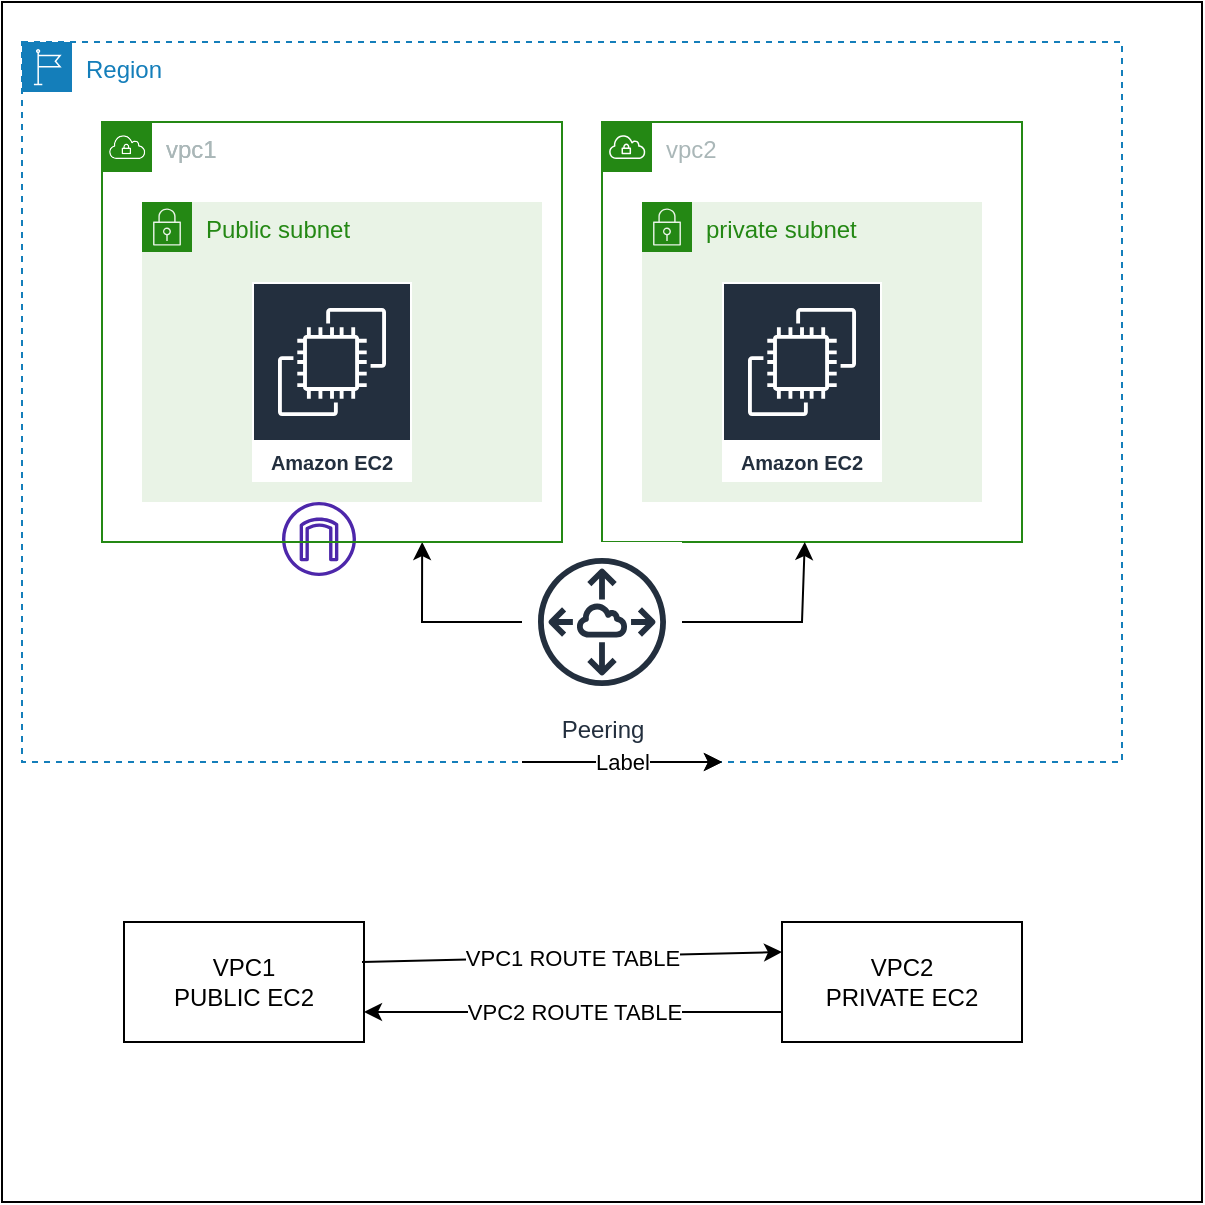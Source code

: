 <mxfile version="20.3.3" type="github">
  <diagram id="CVww0ftJoKCctODffBGG" name="Page-1">
    <mxGraphModel dx="1102" dy="525" grid="1" gridSize="10" guides="1" tooltips="1" connect="1" arrows="1" fold="1" page="1" pageScale="1" pageWidth="850" pageHeight="1100" math="0" shadow="0">
      <root>
        <mxCell id="0" />
        <mxCell id="1" parent="0" />
        <mxCell id="0uQS8K5Ed1sqA80ha8CV-1" value="" style="whiteSpace=wrap;html=1;aspect=fixed;" vertex="1" parent="1">
          <mxGeometry x="110" y="70" width="600" height="600" as="geometry" />
        </mxCell>
        <mxCell id="0uQS8K5Ed1sqA80ha8CV-2" value="Region" style="points=[[0,0],[0.25,0],[0.5,0],[0.75,0],[1,0],[1,0.25],[1,0.5],[1,0.75],[1,1],[0.75,1],[0.5,1],[0.25,1],[0,1],[0,0.75],[0,0.5],[0,0.25]];outlineConnect=0;gradientColor=none;html=1;whiteSpace=wrap;fontSize=12;fontStyle=0;container=1;pointerEvents=0;collapsible=0;recursiveResize=0;shape=mxgraph.aws4.group;grIcon=mxgraph.aws4.group_region;strokeColor=#147EBA;fillColor=none;verticalAlign=top;align=left;spacingLeft=30;fontColor=#147EBA;dashed=1;" vertex="1" parent="1">
          <mxGeometry x="120" y="90" width="550" height="360" as="geometry" />
        </mxCell>
        <mxCell id="0uQS8K5Ed1sqA80ha8CV-3" value="vpc1" style="points=[[0,0],[0.25,0],[0.5,0],[0.75,0],[1,0],[1,0.25],[1,0.5],[1,0.75],[1,1],[0.75,1],[0.5,1],[0.25,1],[0,1],[0,0.75],[0,0.5],[0,0.25]];outlineConnect=0;gradientColor=none;html=1;whiteSpace=wrap;fontSize=12;fontStyle=0;container=1;pointerEvents=0;collapsible=0;recursiveResize=0;shape=mxgraph.aws4.group;grIcon=mxgraph.aws4.group_vpc;strokeColor=#248814;fillColor=none;verticalAlign=top;align=left;spacingLeft=30;fontColor=#AAB7B8;dashed=0;" vertex="1" parent="1">
          <mxGeometry x="160" y="130" width="230" height="210" as="geometry" />
        </mxCell>
        <mxCell id="0uQS8K5Ed1sqA80ha8CV-4" value="Public subnet" style="points=[[0,0],[0.25,0],[0.5,0],[0.75,0],[1,0],[1,0.25],[1,0.5],[1,0.75],[1,1],[0.75,1],[0.5,1],[0.25,1],[0,1],[0,0.75],[0,0.5],[0,0.25]];outlineConnect=0;gradientColor=none;html=1;whiteSpace=wrap;fontSize=12;fontStyle=0;container=1;pointerEvents=0;collapsible=0;recursiveResize=0;shape=mxgraph.aws4.group;grIcon=mxgraph.aws4.group_security_group;grStroke=0;strokeColor=#248814;fillColor=#E9F3E6;verticalAlign=top;align=left;spacingLeft=30;fontColor=#248814;dashed=0;" vertex="1" parent="1">
          <mxGeometry x="180" y="170" width="200" height="150" as="geometry" />
        </mxCell>
        <mxCell id="0uQS8K5Ed1sqA80ha8CV-5" value="Amazon EC2" style="sketch=0;outlineConnect=0;fontColor=#232F3E;gradientColor=none;strokeColor=#ffffff;fillColor=#232F3E;dashed=0;verticalLabelPosition=middle;verticalAlign=bottom;align=center;html=1;whiteSpace=wrap;fontSize=10;fontStyle=1;spacing=3;shape=mxgraph.aws4.productIcon;prIcon=mxgraph.aws4.ec2;" vertex="1" parent="1">
          <mxGeometry x="235" y="210" width="80" height="100" as="geometry" />
        </mxCell>
        <mxCell id="0uQS8K5Ed1sqA80ha8CV-6" value="vpc2" style="points=[[0,0],[0.25,0],[0.5,0],[0.75,0],[1,0],[1,0.25],[1,0.5],[1,0.75],[1,1],[0.75,1],[0.5,1],[0.25,1],[0,1],[0,0.75],[0,0.5],[0,0.25]];outlineConnect=0;gradientColor=none;html=1;whiteSpace=wrap;fontSize=12;fontStyle=0;container=1;pointerEvents=0;collapsible=0;recursiveResize=0;shape=mxgraph.aws4.group;grIcon=mxgraph.aws4.group_vpc;strokeColor=#248814;fillColor=none;verticalAlign=top;align=left;spacingLeft=30;fontColor=#AAB7B8;dashed=0;" vertex="1" parent="1">
          <mxGeometry x="410" y="130" width="210" height="210" as="geometry" />
        </mxCell>
        <mxCell id="0uQS8K5Ed1sqA80ha8CV-7" value="private subnet" style="points=[[0,0],[0.25,0],[0.5,0],[0.75,0],[1,0],[1,0.25],[1,0.5],[1,0.75],[1,1],[0.75,1],[0.5,1],[0.25,1],[0,1],[0,0.75],[0,0.5],[0,0.25]];outlineConnect=0;gradientColor=none;html=1;whiteSpace=wrap;fontSize=12;fontStyle=0;container=1;pointerEvents=0;collapsible=0;recursiveResize=0;shape=mxgraph.aws4.group;grIcon=mxgraph.aws4.group_security_group;grStroke=0;strokeColor=#248814;fillColor=#E9F3E6;verticalAlign=top;align=left;spacingLeft=30;fontColor=#248814;dashed=0;" vertex="1" parent="1">
          <mxGeometry x="430" y="170" width="170" height="150" as="geometry" />
        </mxCell>
        <mxCell id="0uQS8K5Ed1sqA80ha8CV-8" value="Amazon EC2" style="sketch=0;outlineConnect=0;fontColor=#232F3E;gradientColor=none;strokeColor=#ffffff;fillColor=#232F3E;dashed=0;verticalLabelPosition=middle;verticalAlign=bottom;align=center;html=1;whiteSpace=wrap;fontSize=10;fontStyle=1;spacing=3;shape=mxgraph.aws4.productIcon;prIcon=mxgraph.aws4.ec2;" vertex="1" parent="1">
          <mxGeometry x="470" y="210" width="80" height="100" as="geometry" />
        </mxCell>
        <mxCell id="0uQS8K5Ed1sqA80ha8CV-9" value="" style="endArrow=classic;startArrow=classic;html=1;rounded=0;entryX=0.696;entryY=1;entryDx=0;entryDy=0;entryPerimeter=0;" edge="1" parent="1" source="0uQS8K5Ed1sqA80ha8CV-6" target="0uQS8K5Ed1sqA80ha8CV-3">
          <mxGeometry width="50" height="50" relative="1" as="geometry">
            <mxPoint x="400" y="300" as="sourcePoint" />
            <mxPoint x="450" y="250" as="targetPoint" />
            <Array as="points">
              <mxPoint x="510" y="380" />
              <mxPoint x="320" y="380" />
            </Array>
          </mxGeometry>
        </mxCell>
        <mxCell id="0uQS8K5Ed1sqA80ha8CV-12" value="Peering" style="sketch=0;outlineConnect=0;fontColor=#232F3E;gradientColor=none;strokeColor=#232F3E;fillColor=#ffffff;dashed=0;verticalLabelPosition=bottom;verticalAlign=top;align=center;html=1;fontSize=12;fontStyle=0;aspect=fixed;shape=mxgraph.aws4.resourceIcon;resIcon=mxgraph.aws4.peering;" vertex="1" parent="1">
          <mxGeometry x="370" y="340" width="80" height="80" as="geometry" />
        </mxCell>
        <mxCell id="0uQS8K5Ed1sqA80ha8CV-14" value="" style="sketch=0;outlineConnect=0;fontColor=#232F3E;gradientColor=none;fillColor=#4D27AA;strokeColor=none;dashed=0;verticalLabelPosition=bottom;verticalAlign=top;align=center;html=1;fontSize=12;fontStyle=0;aspect=fixed;pointerEvents=1;shape=mxgraph.aws4.internet_gateway;" vertex="1" parent="1">
          <mxGeometry x="250" y="320" width="37" height="37" as="geometry" />
        </mxCell>
        <mxCell id="0uQS8K5Ed1sqA80ha8CV-19" value="vpc1" style="points=[[0,0],[0.25,0],[0.5,0],[0.75,0],[1,0],[1,0.25],[1,0.5],[1,0.75],[1,1],[0.75,1],[0.5,1],[0.25,1],[0,1],[0,0.75],[0,0.5],[0,0.25]];outlineConnect=0;gradientColor=none;html=1;whiteSpace=wrap;fontSize=12;fontStyle=0;container=1;pointerEvents=0;collapsible=0;recursiveResize=0;shape=mxgraph.aws4.group;grIcon=mxgraph.aws4.group_vpc;strokeColor=#248814;fillColor=none;verticalAlign=top;align=left;spacingLeft=30;fontColor=#AAB7B8;dashed=0;" vertex="1" parent="1">
          <mxGeometry x="160" y="130" width="230" height="210" as="geometry" />
        </mxCell>
        <mxCell id="0uQS8K5Ed1sqA80ha8CV-20" value="VPC1&lt;br&gt;PUBLIC EC2" style="rounded=0;whiteSpace=wrap;html=1;" vertex="1" parent="1">
          <mxGeometry x="171" y="530" width="120" height="60" as="geometry" />
        </mxCell>
        <mxCell id="0uQS8K5Ed1sqA80ha8CV-21" value="VPC2&lt;br&gt;PRIVATE EC2" style="rounded=0;whiteSpace=wrap;html=1;" vertex="1" parent="1">
          <mxGeometry x="500" y="530" width="120" height="60" as="geometry" />
        </mxCell>
        <mxCell id="0uQS8K5Ed1sqA80ha8CV-22" value="" style="endArrow=classic;html=1;rounded=0;" edge="1" parent="1">
          <mxGeometry relative="1" as="geometry">
            <mxPoint x="370" y="450" as="sourcePoint" />
            <mxPoint x="470" y="450" as="targetPoint" />
          </mxGeometry>
        </mxCell>
        <mxCell id="0uQS8K5Ed1sqA80ha8CV-23" value="Label" style="edgeLabel;resizable=0;html=1;align=center;verticalAlign=middle;" connectable="0" vertex="1" parent="0uQS8K5Ed1sqA80ha8CV-22">
          <mxGeometry relative="1" as="geometry" />
        </mxCell>
        <mxCell id="0uQS8K5Ed1sqA80ha8CV-24" value="" style="endArrow=classic;html=1;rounded=0;" edge="1" parent="1">
          <mxGeometry relative="1" as="geometry">
            <mxPoint x="370" y="450" as="sourcePoint" />
            <mxPoint x="470" y="450" as="targetPoint" />
          </mxGeometry>
        </mxCell>
        <mxCell id="0uQS8K5Ed1sqA80ha8CV-25" value="Label" style="edgeLabel;resizable=0;html=1;align=center;verticalAlign=middle;" connectable="0" vertex="1" parent="0uQS8K5Ed1sqA80ha8CV-24">
          <mxGeometry relative="1" as="geometry" />
        </mxCell>
        <mxCell id="0uQS8K5Ed1sqA80ha8CV-26" value="" style="endArrow=classic;html=1;rounded=0;entryX=0;entryY=0.25;entryDx=0;entryDy=0;" edge="1" parent="1" target="0uQS8K5Ed1sqA80ha8CV-21">
          <mxGeometry relative="1" as="geometry">
            <mxPoint x="290" y="550" as="sourcePoint" />
            <mxPoint x="390" y="550" as="targetPoint" />
          </mxGeometry>
        </mxCell>
        <mxCell id="0uQS8K5Ed1sqA80ha8CV-27" value="VPC1 ROUTE TABLE" style="edgeLabel;resizable=0;html=1;align=center;verticalAlign=middle;" connectable="0" vertex="1" parent="0uQS8K5Ed1sqA80ha8CV-26">
          <mxGeometry relative="1" as="geometry">
            <mxPoint as="offset" />
          </mxGeometry>
        </mxCell>
        <mxCell id="0uQS8K5Ed1sqA80ha8CV-31" value="" style="endArrow=classic;html=1;rounded=0;entryX=1;entryY=0.75;entryDx=0;entryDy=0;exitX=0;exitY=0.75;exitDx=0;exitDy=0;" edge="1" parent="1" source="0uQS8K5Ed1sqA80ha8CV-21" target="0uQS8K5Ed1sqA80ha8CV-20">
          <mxGeometry relative="1" as="geometry">
            <mxPoint x="330" y="590" as="sourcePoint" />
            <mxPoint x="430" y="590" as="targetPoint" />
            <Array as="points" />
          </mxGeometry>
        </mxCell>
        <mxCell id="0uQS8K5Ed1sqA80ha8CV-32" value="VPC2 ROUTE TABLE" style="edgeLabel;resizable=0;html=1;align=center;verticalAlign=middle;" connectable="0" vertex="1" parent="0uQS8K5Ed1sqA80ha8CV-31">
          <mxGeometry relative="1" as="geometry" />
        </mxCell>
      </root>
    </mxGraphModel>
  </diagram>
</mxfile>

